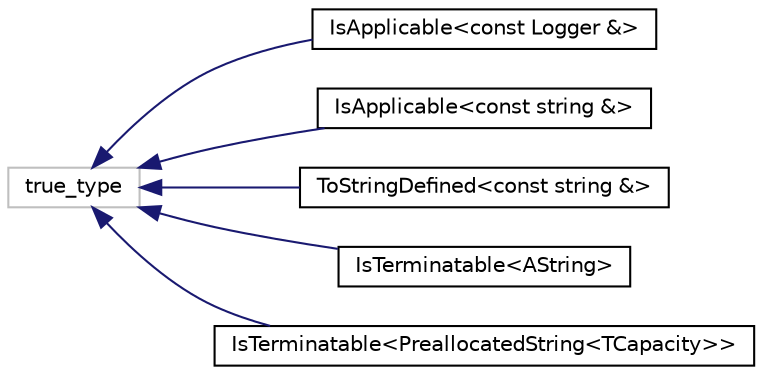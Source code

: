 digraph "Graphical Class Hierarchy"
{
  edge [fontname="Helvetica",fontsize="10",labelfontname="Helvetica",labelfontsize="10"];
  node [fontname="Helvetica",fontsize="10",shape=record];
  rankdir="LR";
  Node1 [label="true_type",height=0.2,width=0.4,color="grey75", fillcolor="white", style="filled"];
  Node2 [label="IsApplicable\<const Logger &\>",height=0.2,width=0.4,color="black", fillcolor="white", style="filled",URL="$structaworx_1_1lib_1_1strings_1_1IsApplicable_3_01const_01lox_1_1core_1_1Logger_01_6_01_4.html"];
  Node3 [label="IsApplicable\<const string &\>",height=0.2,width=0.4,color="black", fillcolor="white", style="filled",URL="$structaworx_1_1lib_1_1strings_1_1IsApplicable_3_01const_01std_1_1string_01_6_01_4.html"];
  Node6 [label="ToStringDefined\<const string &\>",height=0.2,width=0.4,color="black", fillcolor="white", style="filled",URL="$structaworx_1_1lib_1_1strings_1_1ToStringDefined_3_01const_01std_1_1string_01_6_01_4.html"];
  Node4 [label="IsTerminatable\<AString\>",height=0.2,width=0.4,color="black", fillcolor="white", style="filled",URL="$structaworx_1_1lib_1_1strings_1_1IsTerminatable_3_01AString_01_4.html"];
  Node5 [label="IsTerminatable\<PreallocatedString\<TCapacity\>\>",height=0.2,width=0.4,color="black", fillcolor="white", style="filled",URL="$structaworx_1_1lib_1_1strings_1_1IsTerminatable_3_01PreallocatedString_3_01TCapacity_01_4_01_4.html"];
  Node1 -> Node2 [dir="back",color="midnightblue",fontsize="10",style="solid",fontname="Helvetica"];
  Node1 -> Node3 [dir="back",color="midnightblue",fontsize="10",style="solid",fontname="Helvetica"];
  Node1 -> Node4 [dir="back",color="midnightblue",fontsize="10",style="solid",fontname="Helvetica"];
  Node1 -> Node5 [dir="back",color="midnightblue",fontsize="10",style="solid",fontname="Helvetica"];
  Node1 -> Node6 [dir="back",color="midnightblue",fontsize="10",style="solid",fontname="Helvetica"];
}

